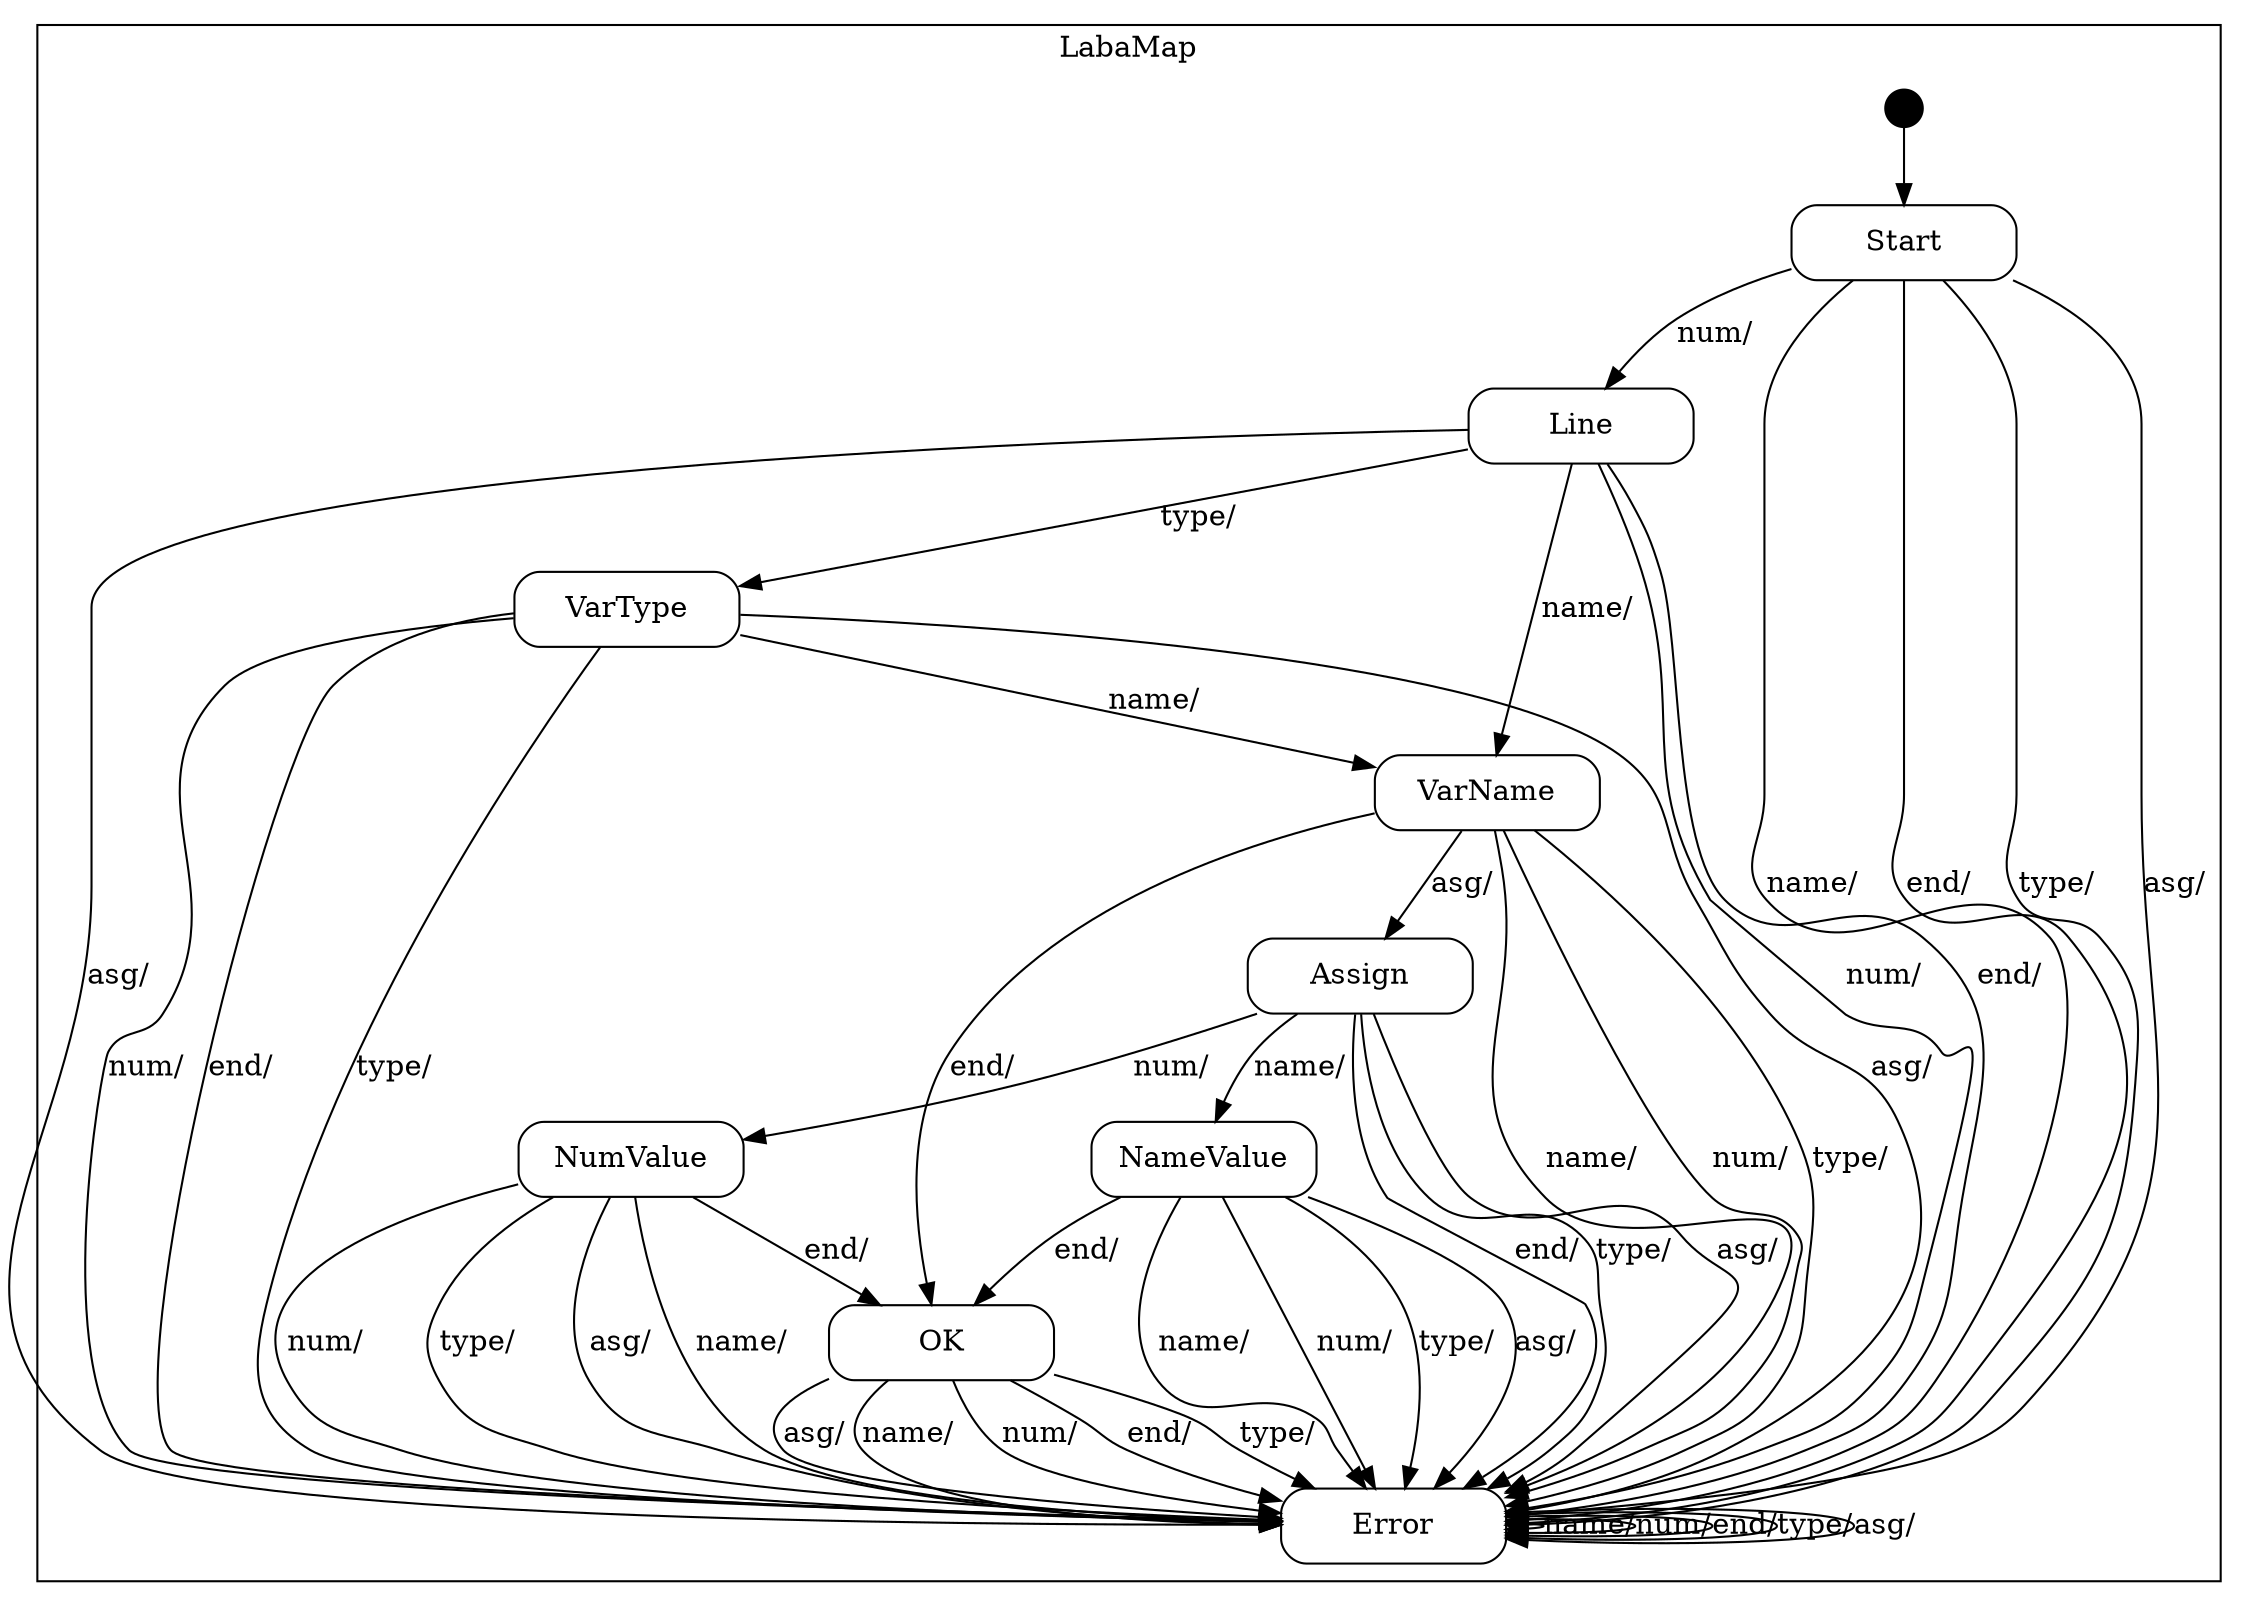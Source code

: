 digraph laba1 {

    node
        [shape=Mrecord width=1.5];

    subgraph cluster_LabaMap {

        label="LabaMap";

        //
        // States (Nodes)
        //

        "LabaMap::Start"
            [label="{Start}"];

        "LabaMap::Line"
            [label="{Line}"];

        "LabaMap::VarName"
            [label="{VarName}"];

        "LabaMap::VarType"
            [label="{VarType}"];

        "LabaMap::Assign"
            [label="{Assign}"];

        "LabaMap::NumValue"
            [label="{NumValue}"];

        "LabaMap::NameValue"
            [label="{NameValue}"];

        "LabaMap::OK"
            [label="{OK}"];

        "LabaMap::Error"
            [label="{Error}"];

        "%start"
            [label="" shape=circle style=filled fillcolor=black width=0.25];

        //
        // Transitions (Edges)
        //

        "LabaMap::Start" -> "LabaMap::Line"
            [label="num/\l"];

        "LabaMap::Start" -> "LabaMap::Error"
            [label="name/\l"];

        "LabaMap::Start" -> "LabaMap::Error"
            [label="end/\l"];

        "LabaMap::Start" -> "LabaMap::Error"
            [label="type/\l"];

        "LabaMap::Start" -> "LabaMap::Error"
            [label="asg/\l"];

        "LabaMap::Line" -> "LabaMap::VarType"
            [label="type/\l"];

        "LabaMap::Line" -> "LabaMap::VarName"
            [label="name/\l"];

        "LabaMap::Line" -> "LabaMap::Error"
            [label="num/\l"];

        "LabaMap::Line" -> "LabaMap::Error"
            [label="end/\l"];

        "LabaMap::Line" -> "LabaMap::Error"
            [label="asg/\l"];

        "LabaMap::VarName" -> "LabaMap::Assign"
            [label="asg/\l"];

        "LabaMap::VarName" -> "LabaMap::OK"
            [label="end/\l"];

        "LabaMap::VarName" -> "LabaMap::Error"
            [label="name/\l"];

        "LabaMap::VarName" -> "LabaMap::Error"
            [label="num/\l"];

        "LabaMap::VarName" -> "LabaMap::Error"
            [label="type/\l"];

        "LabaMap::VarType" -> "LabaMap::VarName"
            [label="name/\l"];

        "LabaMap::VarType" -> "LabaMap::Error"
            [label="num/\l"];

        "LabaMap::VarType" -> "LabaMap::Error"
            [label="end/\l"];

        "LabaMap::VarType" -> "LabaMap::Error"
            [label="type/\l"];

        "LabaMap::VarType" -> "LabaMap::Error"
            [label="asg/\l"];

        "LabaMap::Assign" -> "LabaMap::NameValue"
            [label="name/\l"];

        "LabaMap::Assign" -> "LabaMap::NumValue"
            [label="num/\l"];

        "LabaMap::Assign" -> "LabaMap::Error"
            [label="end/\l"];

        "LabaMap::Assign" -> "LabaMap::Error"
            [label="type/\l"];

        "LabaMap::Assign" -> "LabaMap::Error"
            [label="asg/\l"];

        "LabaMap::NumValue" -> "LabaMap::OK"
            [label="end/\l"];

        "LabaMap::NumValue" -> "LabaMap::Error"
            [label="name/\l"];

        "LabaMap::NumValue" -> "LabaMap::Error"
            [label="num/\l"];

        "LabaMap::NumValue" -> "LabaMap::Error"
            [label="type/\l"];

        "LabaMap::NumValue" -> "LabaMap::Error"
            [label="asg/\l"];

        "LabaMap::NameValue" -> "LabaMap::OK"
            [label="end/\l"];

        "LabaMap::NameValue" -> "LabaMap::Error"
            [label="name/\l"];

        "LabaMap::NameValue" -> "LabaMap::Error"
            [label="num/\l"];

        "LabaMap::NameValue" -> "LabaMap::Error"
            [label="type/\l"];

        "LabaMap::NameValue" -> "LabaMap::Error"
            [label="asg/\l"];

        "LabaMap::OK" -> "LabaMap::Error"
            [label="name/\l"];

        "LabaMap::OK" -> "LabaMap::Error"
            [label="num/\l"];

        "LabaMap::OK" -> "LabaMap::Error"
            [label="end/\l"];

        "LabaMap::OK" -> "LabaMap::Error"
            [label="type/\l"];

        "LabaMap::OK" -> "LabaMap::Error"
            [label="asg/\l"];

        "LabaMap::Error" -> "LabaMap::Error"
            [label="name/\l"];

        "LabaMap::Error" -> "LabaMap::Error"
            [label="num/\l"];

        "LabaMap::Error" -> "LabaMap::Error"
            [label="end/\l"];

        "LabaMap::Error" -> "LabaMap::Error"
            [label="type/\l"];

        "LabaMap::Error" -> "LabaMap::Error"
            [label="asg/\l"];

        "%start" -> "LabaMap::Start"
    }

}
